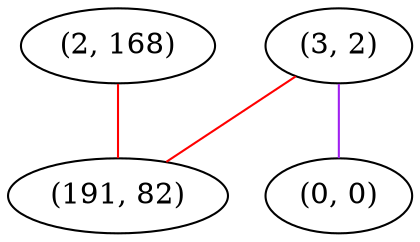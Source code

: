 graph "" {
"(2, 168)";
"(3, 2)";
"(0, 0)";
"(191, 82)";
"(2, 168)" -- "(191, 82)"  [color=red, key=0, weight=1];
"(3, 2)" -- "(0, 0)"  [color=purple, key=0, weight=4];
"(3, 2)" -- "(191, 82)"  [color=red, key=0, weight=1];
}
